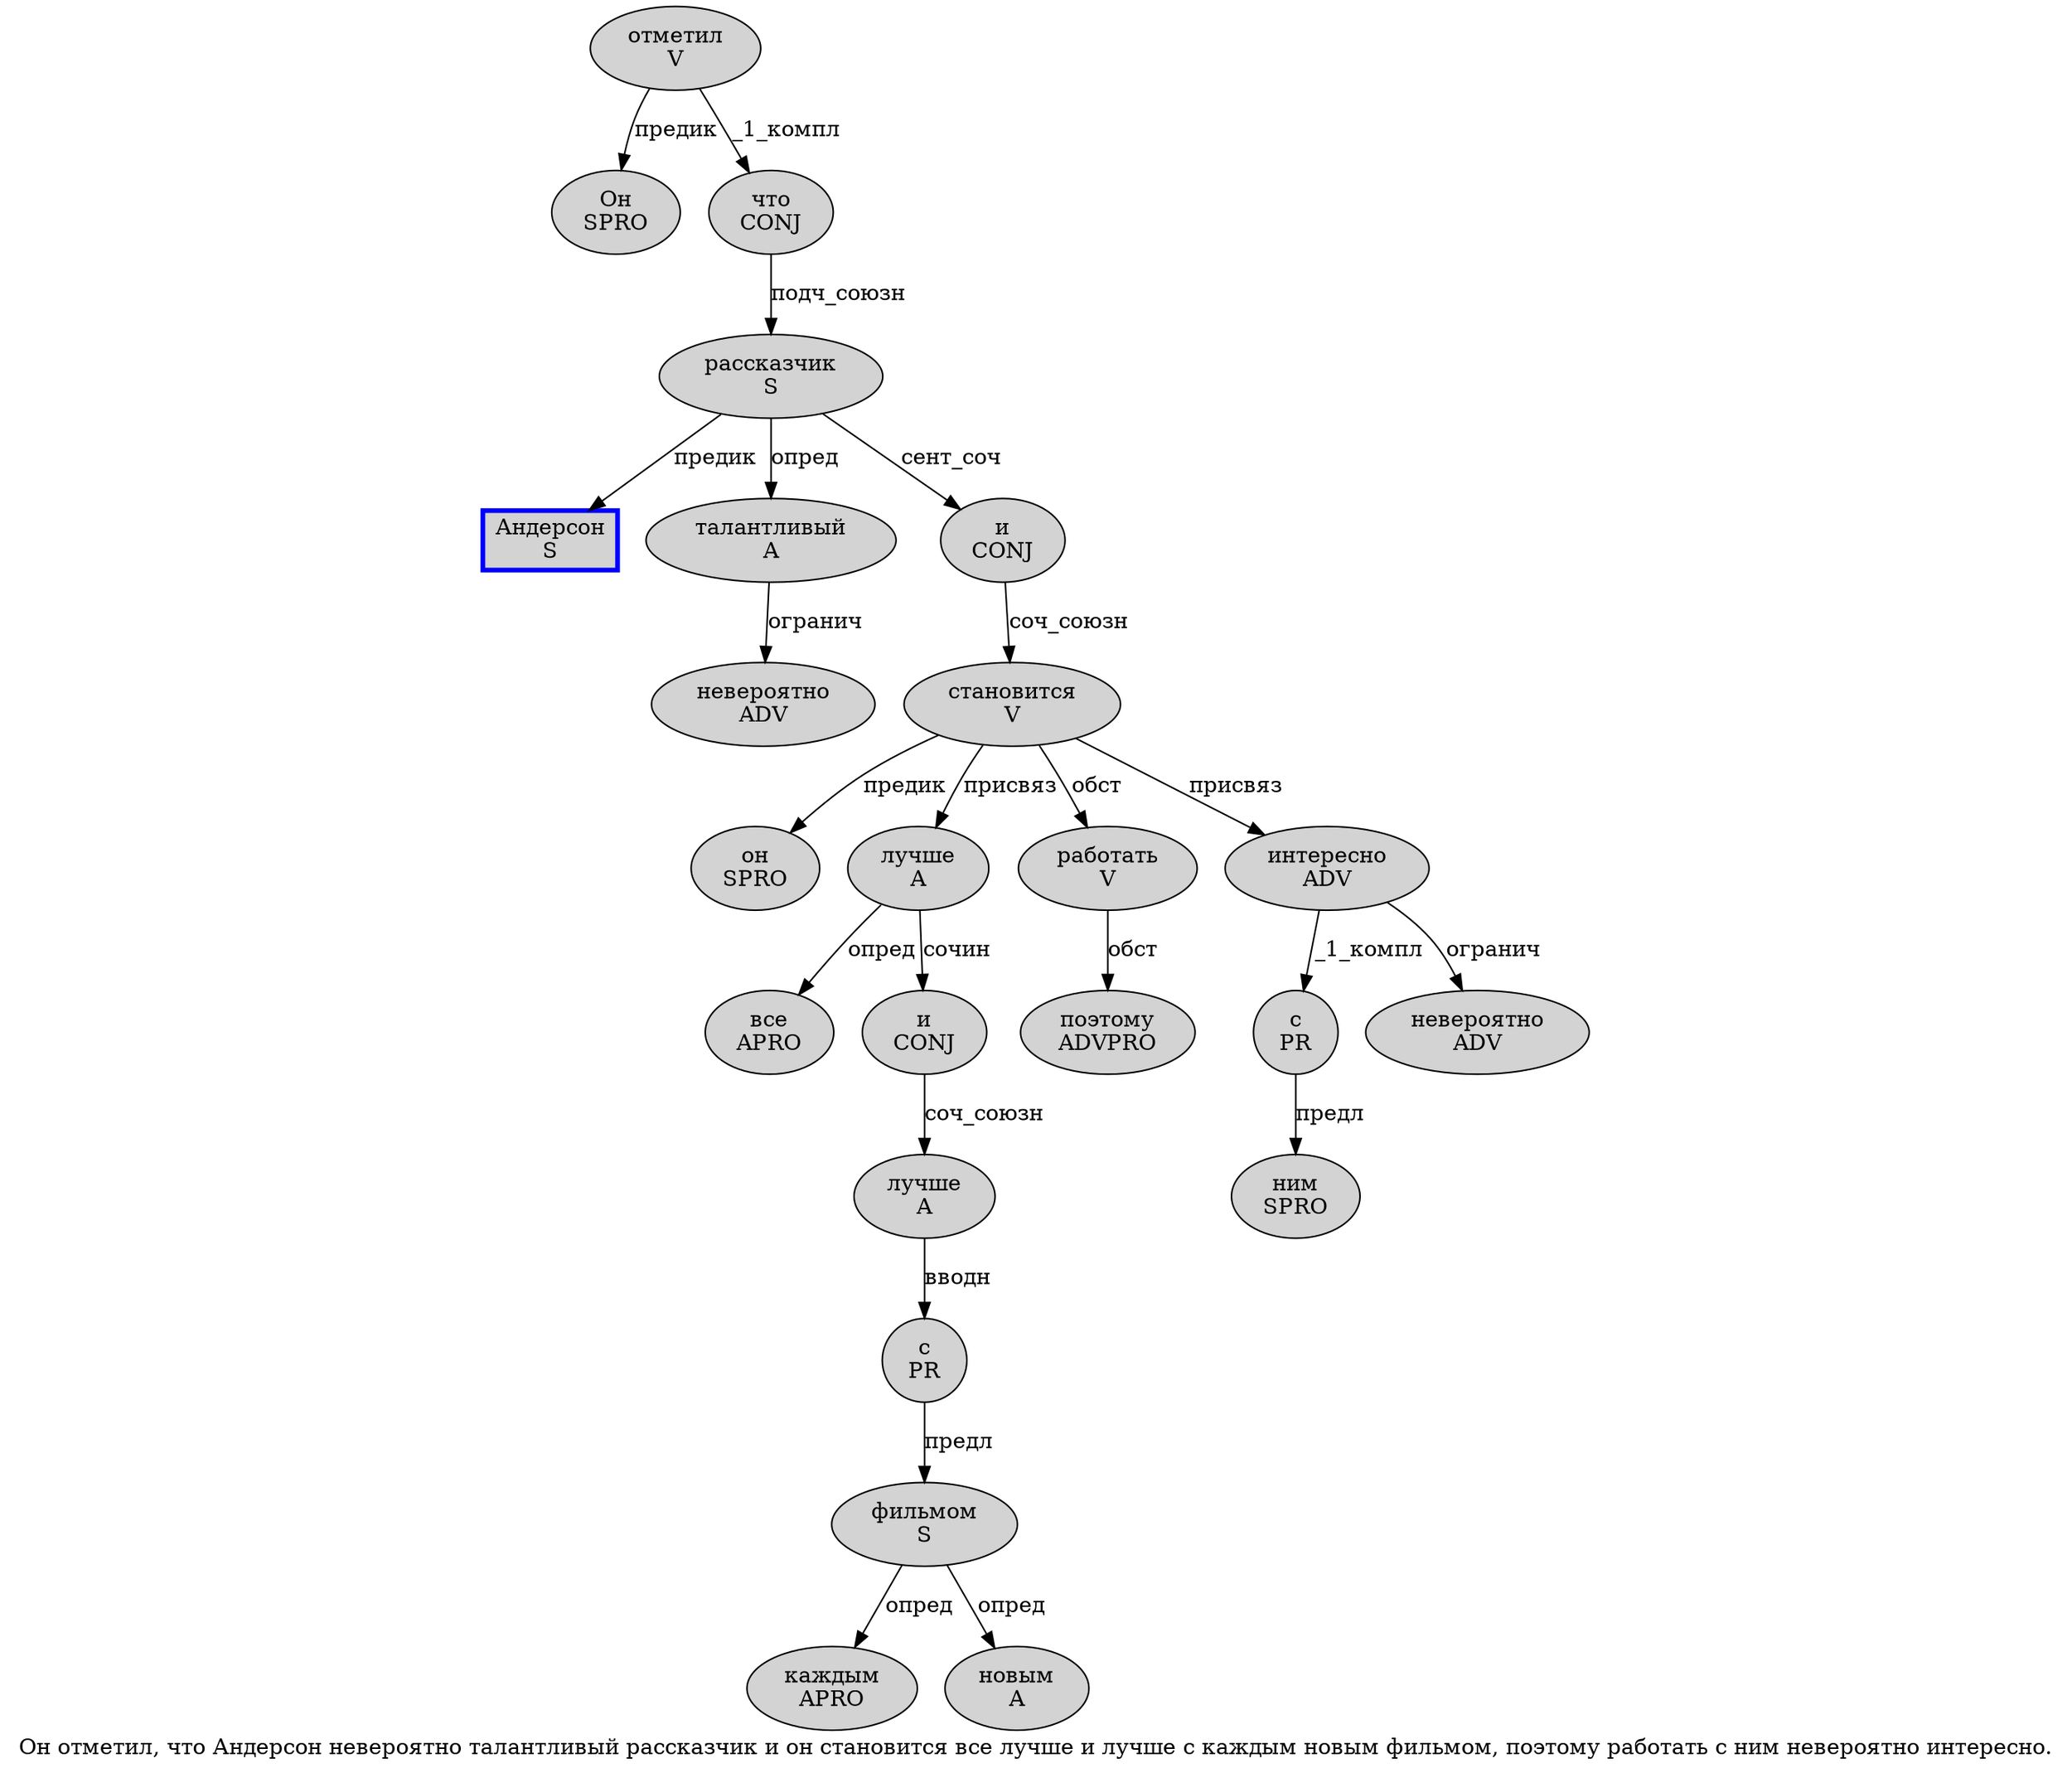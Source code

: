 digraph SENTENCE_1491 {
	graph [label="Он отметил, что Андерсон невероятно талантливый рассказчик и он становится все лучше и лучше с каждым новым фильмом, поэтому работать с ним невероятно интересно."]
	node [style=filled]
		0 [label="Он
SPRO" color="" fillcolor=lightgray penwidth=1 shape=ellipse]
		1 [label="отметил
V" color="" fillcolor=lightgray penwidth=1 shape=ellipse]
		3 [label="что
CONJ" color="" fillcolor=lightgray penwidth=1 shape=ellipse]
		4 [label="Андерсон
S" color=blue fillcolor=lightgray penwidth=3 shape=box]
		5 [label="невероятно
ADV" color="" fillcolor=lightgray penwidth=1 shape=ellipse]
		6 [label="талантливый
A" color="" fillcolor=lightgray penwidth=1 shape=ellipse]
		7 [label="рассказчик
S" color="" fillcolor=lightgray penwidth=1 shape=ellipse]
		8 [label="и
CONJ" color="" fillcolor=lightgray penwidth=1 shape=ellipse]
		9 [label="он
SPRO" color="" fillcolor=lightgray penwidth=1 shape=ellipse]
		10 [label="становится
V" color="" fillcolor=lightgray penwidth=1 shape=ellipse]
		11 [label="все
APRO" color="" fillcolor=lightgray penwidth=1 shape=ellipse]
		12 [label="лучше
A" color="" fillcolor=lightgray penwidth=1 shape=ellipse]
		13 [label="и
CONJ" color="" fillcolor=lightgray penwidth=1 shape=ellipse]
		14 [label="лучше
A" color="" fillcolor=lightgray penwidth=1 shape=ellipse]
		15 [label="с
PR" color="" fillcolor=lightgray penwidth=1 shape=ellipse]
		16 [label="каждым
APRO" color="" fillcolor=lightgray penwidth=1 shape=ellipse]
		17 [label="новым
A" color="" fillcolor=lightgray penwidth=1 shape=ellipse]
		18 [label="фильмом
S" color="" fillcolor=lightgray penwidth=1 shape=ellipse]
		20 [label="поэтому
ADVPRO" color="" fillcolor=lightgray penwidth=1 shape=ellipse]
		21 [label="работать
V" color="" fillcolor=lightgray penwidth=1 shape=ellipse]
		22 [label="с
PR" color="" fillcolor=lightgray penwidth=1 shape=ellipse]
		23 [label="ним
SPRO" color="" fillcolor=lightgray penwidth=1 shape=ellipse]
		24 [label="невероятно
ADV" color="" fillcolor=lightgray penwidth=1 shape=ellipse]
		25 [label="интересно
ADV" color="" fillcolor=lightgray penwidth=1 shape=ellipse]
			12 -> 11 [label="опред"]
			12 -> 13 [label="сочин"]
			3 -> 7 [label="подч_союзн"]
			21 -> 20 [label="обст"]
			6 -> 5 [label="огранич"]
			25 -> 22 [label="_1_компл"]
			25 -> 24 [label="огранич"]
			10 -> 9 [label="предик"]
			10 -> 12 [label="присвяз"]
			10 -> 21 [label="обст"]
			10 -> 25 [label="присвяз"]
			14 -> 15 [label="вводн"]
			1 -> 0 [label="предик"]
			1 -> 3 [label="_1_компл"]
			13 -> 14 [label="соч_союзн"]
			7 -> 4 [label="предик"]
			7 -> 6 [label="опред"]
			7 -> 8 [label="сент_соч"]
			8 -> 10 [label="соч_союзн"]
			15 -> 18 [label="предл"]
			18 -> 16 [label="опред"]
			18 -> 17 [label="опред"]
			22 -> 23 [label="предл"]
}